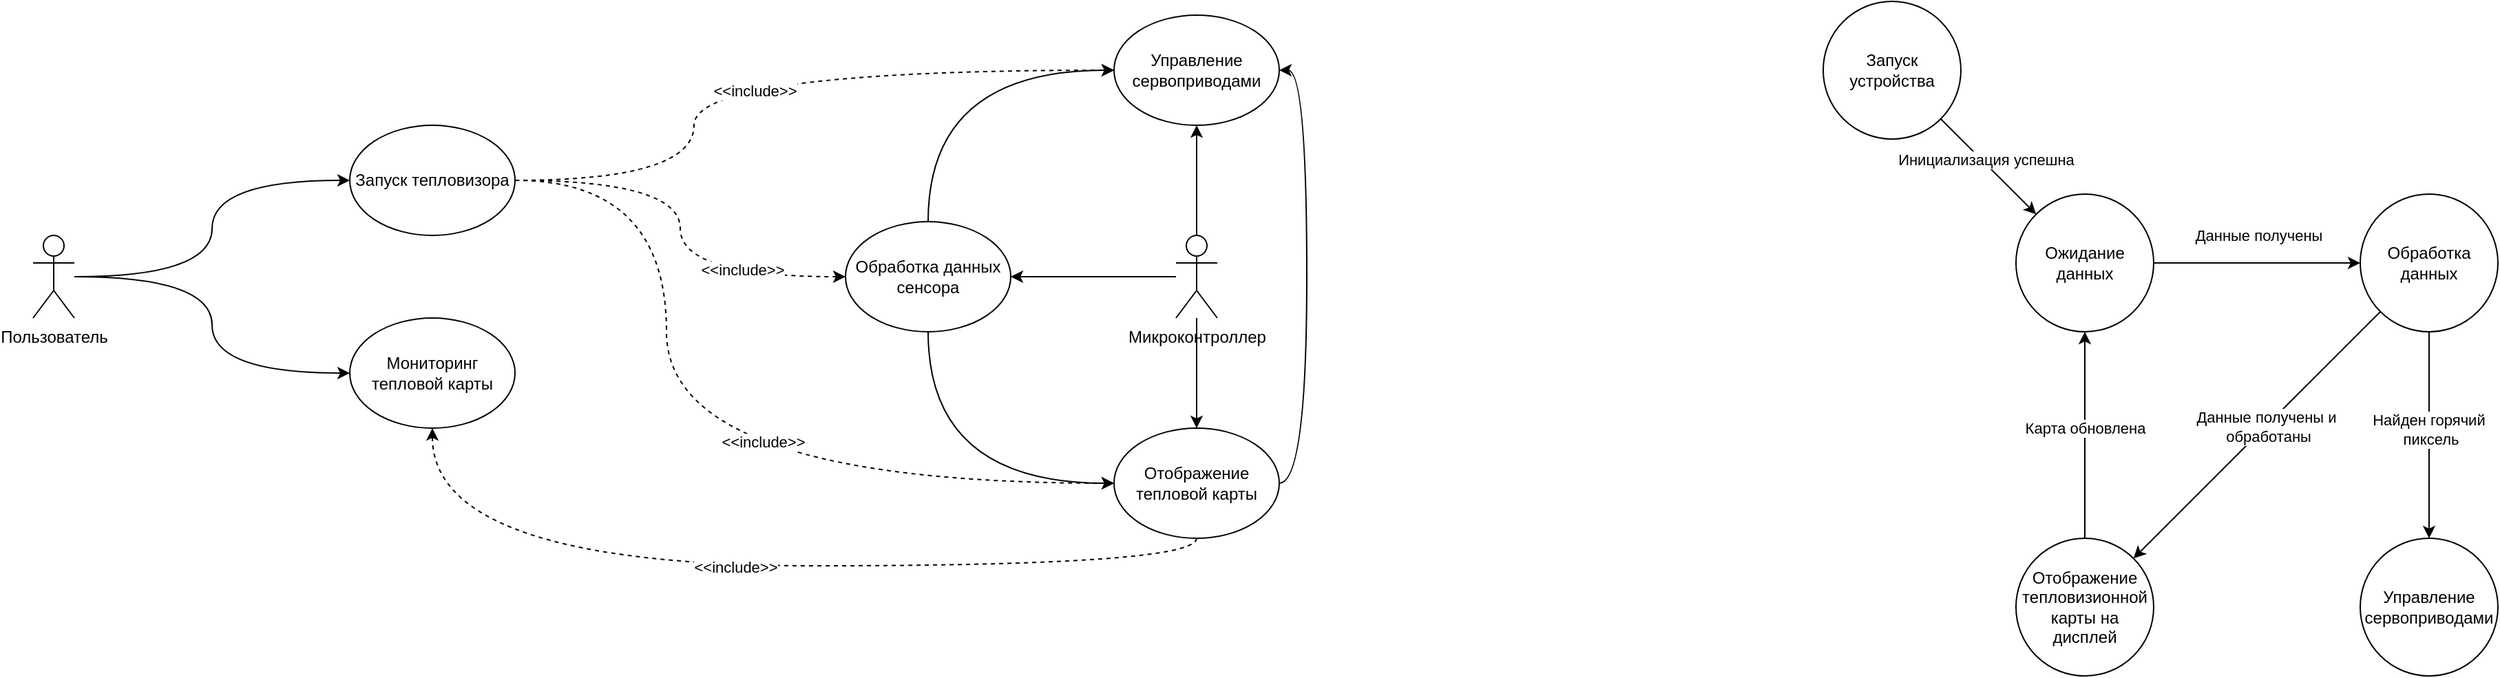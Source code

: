 <mxfile version="25.0.3">
  <diagram name="Страница — 1" id="lKU3onr72MMcPhsUFRtR">
    <mxGraphModel dx="1195" dy="682" grid="1" gridSize="10" guides="1" tooltips="1" connect="1" arrows="1" fold="1" page="1" pageScale="1" pageWidth="827" pageHeight="1169" math="0" shadow="0">
      <root>
        <mxCell id="0" />
        <mxCell id="1" parent="0" />
        <mxCell id="9DJTG4eF34QYmgAZXBlj-6" style="edgeStyle=orthogonalEdgeStyle;rounded=0;orthogonalLoop=1;jettySize=auto;html=1;entryX=0;entryY=0.5;entryDx=0;entryDy=0;curved=1;" edge="1" parent="1" source="9DJTG4eF34QYmgAZXBlj-1" target="9DJTG4eF34QYmgAZXBlj-5">
          <mxGeometry relative="1" as="geometry" />
        </mxCell>
        <mxCell id="9DJTG4eF34QYmgAZXBlj-9" style="edgeStyle=orthogonalEdgeStyle;rounded=0;orthogonalLoop=1;jettySize=auto;html=1;entryX=0;entryY=0.5;entryDx=0;entryDy=0;curved=1;" edge="1" parent="1" source="9DJTG4eF34QYmgAZXBlj-1" target="9DJTG4eF34QYmgAZXBlj-7">
          <mxGeometry relative="1" as="geometry" />
        </mxCell>
        <mxCell id="9DJTG4eF34QYmgAZXBlj-1" value="Пользователь" style="shape=umlActor;verticalLabelPosition=bottom;verticalAlign=top;html=1;outlineConnect=0;" vertex="1" parent="1">
          <mxGeometry x="460" y="500" width="30" height="60" as="geometry" />
        </mxCell>
        <mxCell id="9DJTG4eF34QYmgAZXBlj-13" style="edgeStyle=orthogonalEdgeStyle;rounded=0;orthogonalLoop=1;jettySize=auto;html=1;entryX=1;entryY=0.5;entryDx=0;entryDy=0;" edge="1" parent="1" source="9DJTG4eF34QYmgAZXBlj-2" target="9DJTG4eF34QYmgAZXBlj-12">
          <mxGeometry relative="1" as="geometry" />
        </mxCell>
        <mxCell id="9DJTG4eF34QYmgAZXBlj-14" style="edgeStyle=orthogonalEdgeStyle;rounded=0;orthogonalLoop=1;jettySize=auto;html=1;" edge="1" parent="1" source="9DJTG4eF34QYmgAZXBlj-2" target="9DJTG4eF34QYmgAZXBlj-10">
          <mxGeometry relative="1" as="geometry" />
        </mxCell>
        <mxCell id="9DJTG4eF34QYmgAZXBlj-15" style="edgeStyle=orthogonalEdgeStyle;rounded=0;orthogonalLoop=1;jettySize=auto;html=1;" edge="1" parent="1" source="9DJTG4eF34QYmgAZXBlj-2" target="9DJTG4eF34QYmgAZXBlj-11">
          <mxGeometry relative="1" as="geometry" />
        </mxCell>
        <mxCell id="9DJTG4eF34QYmgAZXBlj-2" value="Микроконтроллер" style="shape=umlActor;verticalLabelPosition=bottom;verticalAlign=top;html=1;outlineConnect=0;" vertex="1" parent="1">
          <mxGeometry x="1290" y="500" width="30" height="60" as="geometry" />
        </mxCell>
        <mxCell id="9DJTG4eF34QYmgAZXBlj-16" style="edgeStyle=orthogonalEdgeStyle;rounded=0;orthogonalLoop=1;jettySize=auto;html=1;curved=1;dashed=1;" edge="1" parent="1" source="9DJTG4eF34QYmgAZXBlj-5" target="9DJTG4eF34QYmgAZXBlj-10">
          <mxGeometry relative="1" as="geometry">
            <Array as="points">
              <mxPoint x="940" y="460" />
              <mxPoint x="940" y="380" />
            </Array>
          </mxGeometry>
        </mxCell>
        <mxCell id="9DJTG4eF34QYmgAZXBlj-19" value="&amp;lt;&amp;lt;include&amp;gt;&amp;gt;" style="edgeLabel;html=1;align=center;verticalAlign=middle;resizable=0;points=[];" vertex="1" connectable="0" parent="9DJTG4eF34QYmgAZXBlj-16">
          <mxGeometry x="-0.016" y="-15" relative="1" as="geometry">
            <mxPoint as="offset" />
          </mxGeometry>
        </mxCell>
        <mxCell id="9DJTG4eF34QYmgAZXBlj-17" style="edgeStyle=orthogonalEdgeStyle;rounded=0;orthogonalLoop=1;jettySize=auto;html=1;curved=1;dashed=1;" edge="1" parent="1" source="9DJTG4eF34QYmgAZXBlj-5" target="9DJTG4eF34QYmgAZXBlj-12">
          <mxGeometry relative="1" as="geometry" />
        </mxCell>
        <mxCell id="9DJTG4eF34QYmgAZXBlj-20" value="&amp;lt;&amp;lt;include&amp;gt;&amp;gt;" style="edgeLabel;html=1;align=center;verticalAlign=middle;resizable=0;points=[];" vertex="1" connectable="0" parent="9DJTG4eF34QYmgAZXBlj-17">
          <mxGeometry x="0.516" y="5" relative="1" as="geometry">
            <mxPoint as="offset" />
          </mxGeometry>
        </mxCell>
        <mxCell id="9DJTG4eF34QYmgAZXBlj-18" style="edgeStyle=orthogonalEdgeStyle;rounded=0;orthogonalLoop=1;jettySize=auto;html=1;entryX=0;entryY=0.5;entryDx=0;entryDy=0;curved=1;dashed=1;" edge="1" parent="1" source="9DJTG4eF34QYmgAZXBlj-5" target="9DJTG4eF34QYmgAZXBlj-11">
          <mxGeometry relative="1" as="geometry">
            <Array as="points">
              <mxPoint x="920" y="460" />
              <mxPoint x="920" y="680" />
            </Array>
          </mxGeometry>
        </mxCell>
        <mxCell id="9DJTG4eF34QYmgAZXBlj-21" value="&amp;lt;&amp;lt;include&amp;gt;&amp;gt;" style="edgeLabel;html=1;align=center;verticalAlign=middle;resizable=0;points=[];" vertex="1" connectable="0" parent="9DJTG4eF34QYmgAZXBlj-18">
          <mxGeometry x="0.221" y="30" relative="1" as="geometry">
            <mxPoint as="offset" />
          </mxGeometry>
        </mxCell>
        <mxCell id="9DJTG4eF34QYmgAZXBlj-5" value="Запуск тепловизора" style="ellipse;whiteSpace=wrap;html=1;" vertex="1" parent="1">
          <mxGeometry x="690" y="420" width="120" height="80" as="geometry" />
        </mxCell>
        <mxCell id="9DJTG4eF34QYmgAZXBlj-7" value="Мониторинг тепловой карты" style="ellipse;whiteSpace=wrap;html=1;" vertex="1" parent="1">
          <mxGeometry x="690" y="560" width="120" height="80" as="geometry" />
        </mxCell>
        <mxCell id="9DJTG4eF34QYmgAZXBlj-10" value="Управление сервоприводами" style="ellipse;whiteSpace=wrap;html=1;" vertex="1" parent="1">
          <mxGeometry x="1245" y="340" width="120" height="80" as="geometry" />
        </mxCell>
        <mxCell id="9DJTG4eF34QYmgAZXBlj-26" style="edgeStyle=orthogonalEdgeStyle;rounded=0;orthogonalLoop=1;jettySize=auto;html=1;entryX=1;entryY=0.5;entryDx=0;entryDy=0;exitX=1;exitY=0.5;exitDx=0;exitDy=0;curved=1;" edge="1" parent="1" source="9DJTG4eF34QYmgAZXBlj-11" target="9DJTG4eF34QYmgAZXBlj-10">
          <mxGeometry relative="1" as="geometry" />
        </mxCell>
        <mxCell id="9DJTG4eF34QYmgAZXBlj-28" style="edgeStyle=orthogonalEdgeStyle;rounded=0;orthogonalLoop=1;jettySize=auto;html=1;entryX=0.5;entryY=1;entryDx=0;entryDy=0;exitX=0.5;exitY=1;exitDx=0;exitDy=0;curved=1;dashed=1;" edge="1" parent="1" source="9DJTG4eF34QYmgAZXBlj-11" target="9DJTG4eF34QYmgAZXBlj-7">
          <mxGeometry relative="1" as="geometry" />
        </mxCell>
        <mxCell id="9DJTG4eF34QYmgAZXBlj-29" value="&amp;lt;&amp;lt;include&amp;gt;&amp;gt;" style="edgeLabel;html=1;align=center;verticalAlign=middle;resizable=0;points=[];" vertex="1" connectable="0" parent="9DJTG4eF34QYmgAZXBlj-28">
          <mxGeometry x="0.052" y="1" relative="1" as="geometry">
            <mxPoint as="offset" />
          </mxGeometry>
        </mxCell>
        <mxCell id="9DJTG4eF34QYmgAZXBlj-11" value="Отображение тепловой карты" style="ellipse;whiteSpace=wrap;html=1;" vertex="1" parent="1">
          <mxGeometry x="1245" y="640" width="120" height="80" as="geometry" />
        </mxCell>
        <mxCell id="9DJTG4eF34QYmgAZXBlj-23" style="edgeStyle=orthogonalEdgeStyle;rounded=0;orthogonalLoop=1;jettySize=auto;html=1;entryX=0;entryY=0.5;entryDx=0;entryDy=0;curved=1;exitX=0.5;exitY=0;exitDx=0;exitDy=0;" edge="1" parent="1" source="9DJTG4eF34QYmgAZXBlj-12" target="9DJTG4eF34QYmgAZXBlj-10">
          <mxGeometry relative="1" as="geometry" />
        </mxCell>
        <mxCell id="9DJTG4eF34QYmgAZXBlj-24" style="edgeStyle=orthogonalEdgeStyle;rounded=0;orthogonalLoop=1;jettySize=auto;html=1;entryX=0;entryY=0.5;entryDx=0;entryDy=0;curved=1;exitX=0.5;exitY=1;exitDx=0;exitDy=0;" edge="1" parent="1" source="9DJTG4eF34QYmgAZXBlj-12" target="9DJTG4eF34QYmgAZXBlj-11">
          <mxGeometry relative="1" as="geometry" />
        </mxCell>
        <mxCell id="9DJTG4eF34QYmgAZXBlj-12" value="Обработка данных сенсора" style="ellipse;whiteSpace=wrap;html=1;" vertex="1" parent="1">
          <mxGeometry x="1050" y="490" width="120" height="80" as="geometry" />
        </mxCell>
        <mxCell id="9DJTG4eF34QYmgAZXBlj-34" style="edgeStyle=orthogonalEdgeStyle;rounded=0;orthogonalLoop=1;jettySize=auto;html=1;entryX=0;entryY=0.5;entryDx=0;entryDy=0;" edge="1" parent="1" source="9DJTG4eF34QYmgAZXBlj-31" target="9DJTG4eF34QYmgAZXBlj-33">
          <mxGeometry relative="1" as="geometry" />
        </mxCell>
        <mxCell id="9DJTG4eF34QYmgAZXBlj-35" value="Данные получены" style="edgeLabel;html=1;align=center;verticalAlign=middle;resizable=0;points=[];" vertex="1" connectable="0" parent="9DJTG4eF34QYmgAZXBlj-34">
          <mxGeometry x="0.008" y="1" relative="1" as="geometry">
            <mxPoint y="-19" as="offset" />
          </mxGeometry>
        </mxCell>
        <mxCell id="9DJTG4eF34QYmgAZXBlj-31" value="Ожидание данных" style="ellipse;whiteSpace=wrap;html=1;aspect=fixed;" vertex="1" parent="1">
          <mxGeometry x="1900" y="470" width="100" height="100" as="geometry" />
        </mxCell>
        <mxCell id="9DJTG4eF34QYmgAZXBlj-37" style="edgeStyle=orthogonalEdgeStyle;rounded=0;orthogonalLoop=1;jettySize=auto;html=1;" edge="1" parent="1" source="9DJTG4eF34QYmgAZXBlj-33" target="9DJTG4eF34QYmgAZXBlj-36">
          <mxGeometry relative="1" as="geometry" />
        </mxCell>
        <mxCell id="9DJTG4eF34QYmgAZXBlj-38" value="Найден горячий&amp;nbsp;&lt;div&gt;пиксель&lt;/div&gt;" style="edgeLabel;html=1;align=center;verticalAlign=middle;resizable=0;points=[];" vertex="1" connectable="0" parent="9DJTG4eF34QYmgAZXBlj-37">
          <mxGeometry x="-0.053" y="1" relative="1" as="geometry">
            <mxPoint as="offset" />
          </mxGeometry>
        </mxCell>
        <mxCell id="9DJTG4eF34QYmgAZXBlj-40" style="rounded=0;orthogonalLoop=1;jettySize=auto;html=1;" edge="1" parent="1" source="9DJTG4eF34QYmgAZXBlj-33" target="9DJTG4eF34QYmgAZXBlj-39">
          <mxGeometry relative="1" as="geometry" />
        </mxCell>
        <mxCell id="9DJTG4eF34QYmgAZXBlj-42" value="Данные получены и&amp;nbsp;&lt;div&gt;обработаны&lt;/div&gt;" style="edgeLabel;html=1;align=center;verticalAlign=middle;resizable=0;points=[];" vertex="1" connectable="0" parent="9DJTG4eF34QYmgAZXBlj-40">
          <mxGeometry x="-0.072" y="1" relative="1" as="geometry">
            <mxPoint as="offset" />
          </mxGeometry>
        </mxCell>
        <mxCell id="9DJTG4eF34QYmgAZXBlj-33" value="Обработка данных" style="ellipse;whiteSpace=wrap;html=1;aspect=fixed;" vertex="1" parent="1">
          <mxGeometry x="2150" y="470" width="100" height="100" as="geometry" />
        </mxCell>
        <mxCell id="9DJTG4eF34QYmgAZXBlj-36" value="Управление сервоприводами" style="ellipse;whiteSpace=wrap;html=1;aspect=fixed;" vertex="1" parent="1">
          <mxGeometry x="2150" y="720" width="100" height="100" as="geometry" />
        </mxCell>
        <mxCell id="9DJTG4eF34QYmgAZXBlj-43" style="edgeStyle=orthogonalEdgeStyle;rounded=0;orthogonalLoop=1;jettySize=auto;html=1;" edge="1" parent="1" source="9DJTG4eF34QYmgAZXBlj-39" target="9DJTG4eF34QYmgAZXBlj-31">
          <mxGeometry relative="1" as="geometry" />
        </mxCell>
        <mxCell id="9DJTG4eF34QYmgAZXBlj-44" value="Карта обновлена" style="edgeLabel;html=1;align=center;verticalAlign=middle;resizable=0;points=[];" vertex="1" connectable="0" parent="9DJTG4eF34QYmgAZXBlj-43">
          <mxGeometry x="0.069" relative="1" as="geometry">
            <mxPoint as="offset" />
          </mxGeometry>
        </mxCell>
        <mxCell id="9DJTG4eF34QYmgAZXBlj-39" value="Отображение тепловизионной карты на дисплей" style="ellipse;whiteSpace=wrap;html=1;aspect=fixed;" vertex="1" parent="1">
          <mxGeometry x="1900" y="720" width="100" height="100" as="geometry" />
        </mxCell>
        <mxCell id="9DJTG4eF34QYmgAZXBlj-46" style="rounded=0;orthogonalLoop=1;jettySize=auto;html=1;" edge="1" parent="1" source="9DJTG4eF34QYmgAZXBlj-45" target="9DJTG4eF34QYmgAZXBlj-31">
          <mxGeometry relative="1" as="geometry" />
        </mxCell>
        <mxCell id="9DJTG4eF34QYmgAZXBlj-47" value="Инициализация успешна" style="edgeLabel;html=1;align=center;verticalAlign=middle;resizable=0;points=[];" vertex="1" connectable="0" parent="9DJTG4eF34QYmgAZXBlj-46">
          <mxGeometry x="-0.107" y="2" relative="1" as="geometry">
            <mxPoint as="offset" />
          </mxGeometry>
        </mxCell>
        <mxCell id="9DJTG4eF34QYmgAZXBlj-45" value="Запуск устройства" style="ellipse;whiteSpace=wrap;html=1;aspect=fixed;" vertex="1" parent="1">
          <mxGeometry x="1760" y="330" width="100" height="100" as="geometry" />
        </mxCell>
      </root>
    </mxGraphModel>
  </diagram>
</mxfile>
